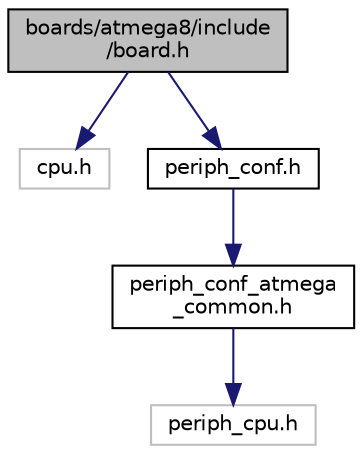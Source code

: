 digraph "boards/atmega8/include/board.h"
{
 // LATEX_PDF_SIZE
  edge [fontname="Helvetica",fontsize="10",labelfontname="Helvetica",labelfontsize="10"];
  node [fontname="Helvetica",fontsize="10",shape=record];
  Node1 [label="boards/atmega8/include\l/board.h",height=0.2,width=0.4,color="black", fillcolor="grey75", style="filled", fontcolor="black",tooltip="Board specific definitions for the standalone ATmega8 \"board\"."];
  Node1 -> Node2 [color="midnightblue",fontsize="10",style="solid",fontname="Helvetica"];
  Node2 [label="cpu.h",height=0.2,width=0.4,color="grey75", fillcolor="white", style="filled",tooltip=" "];
  Node1 -> Node3 [color="midnightblue",fontsize="10",style="solid",fontname="Helvetica"];
  Node3 [label="periph_conf.h",height=0.2,width=0.4,color="black", fillcolor="white", style="filled",URL="$boards_2atmega8_2include_2periph__conf_8h.html",tooltip="Peripheral MCU configuration for the ATmega8 standalone \"board\"."];
  Node3 -> Node4 [color="midnightblue",fontsize="10",style="solid",fontname="Helvetica"];
  Node4 [label="periph_conf_atmega\l_common.h",height=0.2,width=0.4,color="black", fillcolor="white", style="filled",URL="$periph__conf__atmega__common_8h.html",tooltip="Common configuration of MCU periphery for ATmega boards."];
  Node4 -> Node5 [color="midnightblue",fontsize="10",style="solid",fontname="Helvetica"];
  Node5 [label="periph_cpu.h",height=0.2,width=0.4,color="grey75", fillcolor="white", style="filled",tooltip=" "];
}
